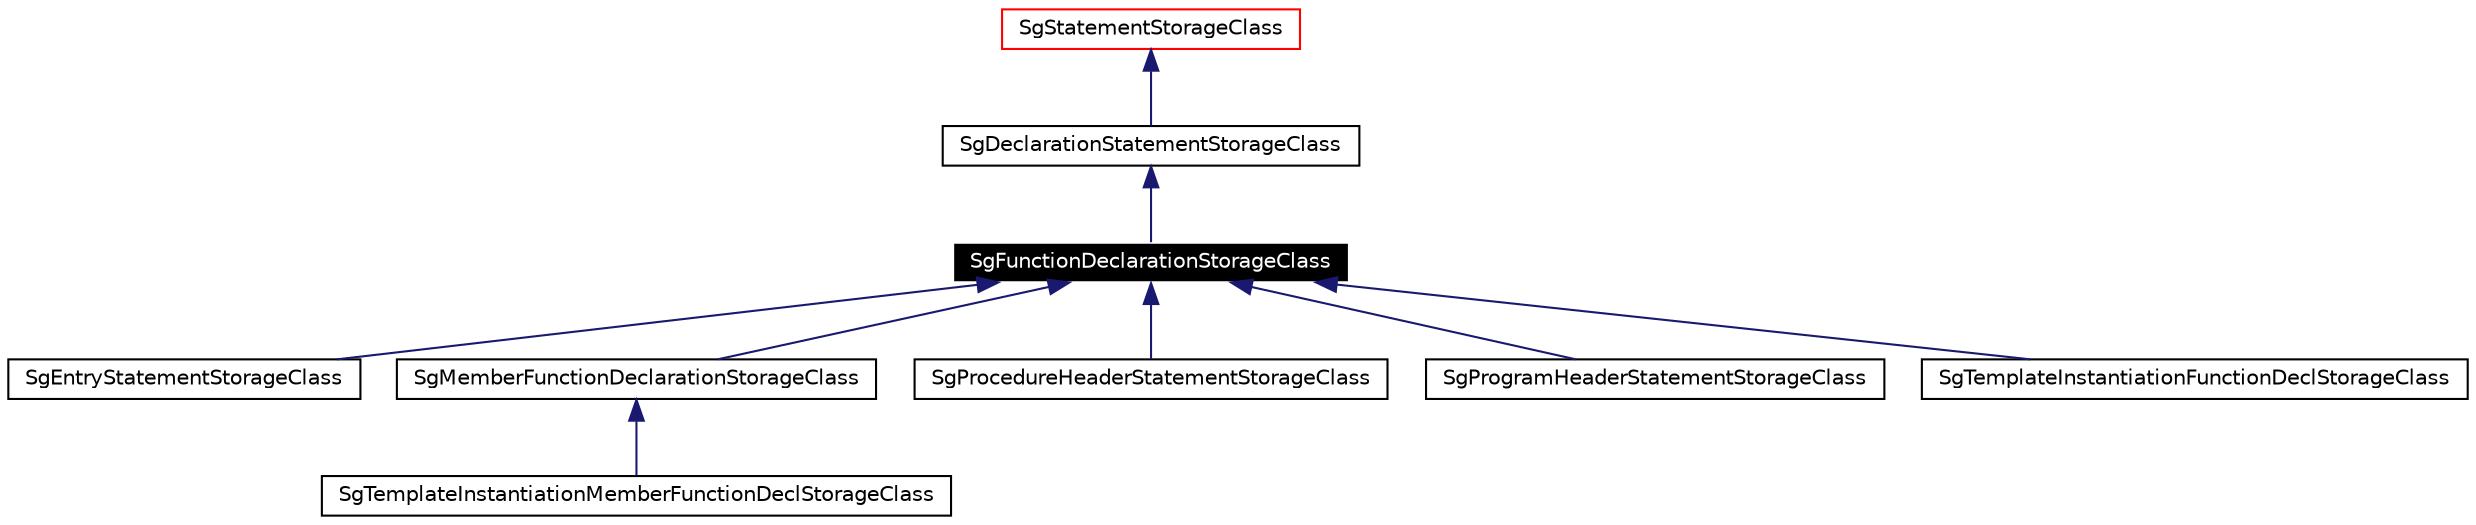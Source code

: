 digraph G
{
  edge [fontname="Helvetica",fontsize=10,labelfontname="Helvetica",labelfontsize=10];
  node [fontname="Helvetica",fontsize=10,shape=record];
  Node1 [label="SgFunctionDeclarationStorageClass",height=0.2,width=0.4,color="white", fillcolor="black", style="filled" fontcolor="white"];
  Node2 -> Node1 [dir=back,color="midnightblue",fontsize=10,style="solid",fontname="Helvetica"];
  Node2 [label="SgDeclarationStatementStorageClass",height=0.2,width=0.4,color="black",URL="$classSgDeclarationStatementStorageClass.html"];
  Node3 -> Node2 [dir=back,color="midnightblue",fontsize=10,style="solid",fontname="Helvetica"];
  Node3 [label="SgStatementStorageClass",height=0.2,width=0.4,color="red",URL="$classSgStatementStorageClass.html"];
  Node1 -> Node4 [dir=back,color="midnightblue",fontsize=10,style="solid",fontname="Helvetica"];
  Node4 [label="SgEntryStatementStorageClass",height=0.2,width=0.4,color="black",URL="$classSgEntryStatementStorageClass.html"];
  Node1 -> Node5 [dir=back,color="midnightblue",fontsize=10,style="solid",fontname="Helvetica"];
  Node5 [label="SgMemberFunctionDeclarationStorageClass",height=0.2,width=0.4,color="black",URL="$classSgMemberFunctionDeclarationStorageClass.html"];
  Node5 -> Node6 [dir=back,color="midnightblue",fontsize=10,style="solid",fontname="Helvetica"];
  Node6 [label="SgTemplateInstantiationMemberFunctionDeclStorageClass",height=0.2,width=0.4,color="black",URL="$classSgTemplateInstantiationMemberFunctionDeclStorageClass.html"];
  Node1 -> Node7 [dir=back,color="midnightblue",fontsize=10,style="solid",fontname="Helvetica"];
  Node7 [label="SgProcedureHeaderStatementStorageClass",height=0.2,width=0.4,color="black",URL="$classSgProcedureHeaderStatementStorageClass.html"];
  Node1 -> Node8 [dir=back,color="midnightblue",fontsize=10,style="solid",fontname="Helvetica"];
  Node8 [label="SgProgramHeaderStatementStorageClass",height=0.2,width=0.4,color="black",URL="$classSgProgramHeaderStatementStorageClass.html"];
  Node1 -> Node9 [dir=back,color="midnightblue",fontsize=10,style="solid",fontname="Helvetica"];
  Node9 [label="SgTemplateInstantiationFunctionDeclStorageClass",height=0.2,width=0.4,color="black",URL="$classSgTemplateInstantiationFunctionDeclStorageClass.html"];
}
